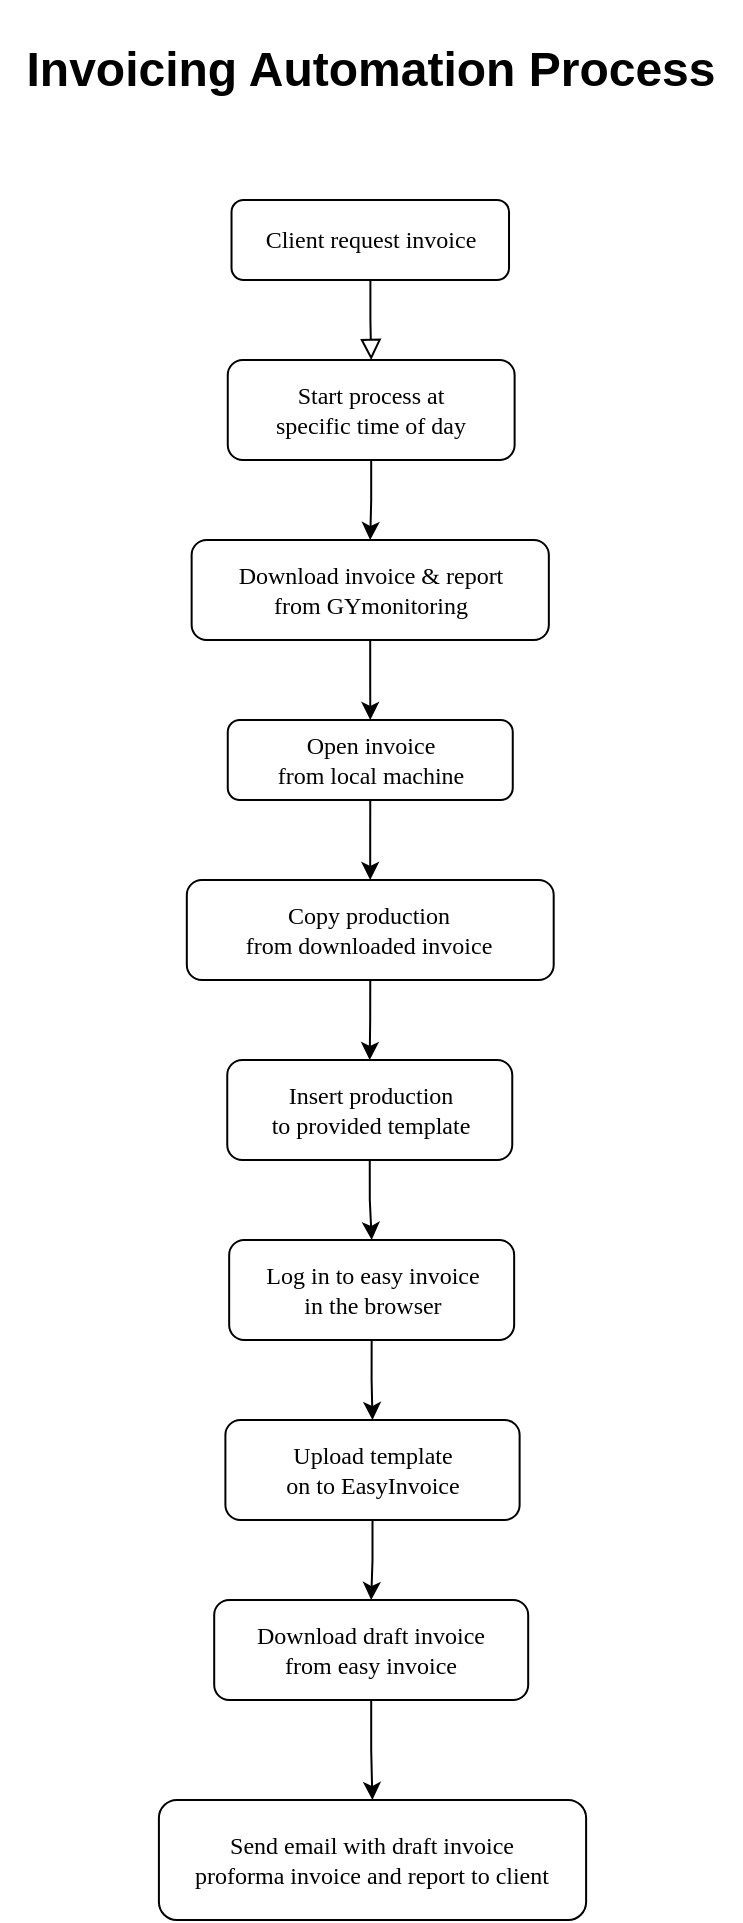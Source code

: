 <mxfile version="24.0.2" type="github">
  <diagram id="C5RBs43oDa-KdzZeNtuy" name="Page-1">
    <mxGraphModel dx="1877" dy="657" grid="1" gridSize="10" guides="1" tooltips="1" connect="1" arrows="1" fold="1" page="1" pageScale="1" pageWidth="827" pageHeight="1169" math="0" shadow="0">
      <root>
        <mxCell id="WIyWlLk6GJQsqaUBKTNV-0" />
        <mxCell id="WIyWlLk6GJQsqaUBKTNV-1" parent="WIyWlLk6GJQsqaUBKTNV-0" />
        <mxCell id="WIyWlLk6GJQsqaUBKTNV-2" value="" style="rounded=0;html=1;jettySize=auto;orthogonalLoop=1;fontSize=11;endArrow=block;endFill=0;endSize=8;strokeWidth=1;shadow=0;labelBackgroundColor=none;edgeStyle=orthogonalEdgeStyle;fontFamily=Times New Roman;fontColor=default;" parent="WIyWlLk6GJQsqaUBKTNV-1" source="WIyWlLk6GJQsqaUBKTNV-3" target="WIyWlLk6GJQsqaUBKTNV-12" edge="1">
          <mxGeometry relative="1" as="geometry">
            <mxPoint x="403.12" y="210.0" as="targetPoint" />
          </mxGeometry>
        </mxCell>
        <mxCell id="WIyWlLk6GJQsqaUBKTNV-3" value="Client request invoice" style="rounded=1;whiteSpace=wrap;html=1;fontSize=12;glass=0;strokeWidth=1;shadow=0;fontFamily=Times New Roman;labelBackgroundColor=none;" parent="WIyWlLk6GJQsqaUBKTNV-1" vertex="1">
          <mxGeometry x="333.76" y="100" width="138.75" height="40" as="geometry" />
        </mxCell>
        <mxCell id="2FDm5ahhGizcEzBvZWcj-9" style="edgeStyle=orthogonalEdgeStyle;rounded=0;orthogonalLoop=1;jettySize=auto;html=1;exitX=0.5;exitY=1;exitDx=0;exitDy=0;labelBackgroundColor=none;fontColor=default;" edge="1" parent="WIyWlLk6GJQsqaUBKTNV-1" source="WIyWlLk6GJQsqaUBKTNV-7" target="2FDm5ahhGizcEzBvZWcj-42">
          <mxGeometry relative="1" as="geometry">
            <mxPoint x="402.87" y="480" as="targetPoint" />
          </mxGeometry>
        </mxCell>
        <mxCell id="WIyWlLk6GJQsqaUBKTNV-7" value="&lt;div&gt;Open invoice&lt;/div&gt;&lt;div&gt;from local machine&lt;br&gt;&lt;/div&gt;" style="rounded=1;whiteSpace=wrap;html=1;fontSize=12;glass=0;strokeWidth=1;shadow=0;fontFamily=Times New Roman;labelBackgroundColor=none;" parent="WIyWlLk6GJQsqaUBKTNV-1" vertex="1">
          <mxGeometry x="331.88" y="360" width="142.5" height="40" as="geometry" />
        </mxCell>
        <mxCell id="2FDm5ahhGizcEzBvZWcj-12" style="edgeStyle=orthogonalEdgeStyle;rounded=0;orthogonalLoop=1;jettySize=auto;html=1;labelBackgroundColor=none;fontColor=default;" edge="1" parent="WIyWlLk6GJQsqaUBKTNV-1" source="2FDm5ahhGizcEzBvZWcj-39" target="WIyWlLk6GJQsqaUBKTNV-7">
          <mxGeometry relative="1" as="geometry">
            <mxPoint x="401.179" y="330" as="sourcePoint" />
          </mxGeometry>
        </mxCell>
        <mxCell id="2FDm5ahhGizcEzBvZWcj-41" style="edgeStyle=orthogonalEdgeStyle;rounded=0;orthogonalLoop=1;jettySize=auto;html=1;exitX=0.5;exitY=1;exitDx=0;exitDy=0;" edge="1" parent="WIyWlLk6GJQsqaUBKTNV-1" source="WIyWlLk6GJQsqaUBKTNV-12" target="2FDm5ahhGizcEzBvZWcj-39">
          <mxGeometry relative="1" as="geometry" />
        </mxCell>
        <mxCell id="WIyWlLk6GJQsqaUBKTNV-12" value="&lt;div&gt;Start process at&lt;/div&gt;&lt;div&gt;specific time of day&lt;/div&gt;" style="rounded=1;whiteSpace=wrap;html=1;fontSize=12;glass=0;strokeWidth=1;shadow=0;fontFamily=Times New Roman;labelBackgroundColor=none;" parent="WIyWlLk6GJQsqaUBKTNV-1" vertex="1">
          <mxGeometry x="331.88" y="180" width="143.43" height="50" as="geometry" />
        </mxCell>
        <mxCell id="2FDm5ahhGizcEzBvZWcj-15" style="edgeStyle=orthogonalEdgeStyle;rounded=0;orthogonalLoop=1;jettySize=auto;html=1;exitX=0.5;exitY=1;exitDx=0;exitDy=0;labelBackgroundColor=none;fontColor=default;" edge="1" parent="WIyWlLk6GJQsqaUBKTNV-1" source="2FDm5ahhGizcEzBvZWcj-10" target="2FDm5ahhGizcEzBvZWcj-11">
          <mxGeometry relative="1" as="geometry" />
        </mxCell>
        <mxCell id="2FDm5ahhGizcEzBvZWcj-10" value="Insert production&lt;br&gt;to provided template" style="rounded=1;whiteSpace=wrap;html=1;fontSize=12;glass=0;strokeWidth=1;shadow=0;fontFamily=Times New Roman;labelBackgroundColor=none;" vertex="1" parent="WIyWlLk6GJQsqaUBKTNV-1">
          <mxGeometry x="331.63" y="530" width="142.5" height="50" as="geometry" />
        </mxCell>
        <mxCell id="2FDm5ahhGizcEzBvZWcj-17" style="edgeStyle=orthogonalEdgeStyle;rounded=0;orthogonalLoop=1;jettySize=auto;html=1;labelBackgroundColor=none;fontColor=default;" edge="1" parent="WIyWlLk6GJQsqaUBKTNV-1" source="2FDm5ahhGizcEzBvZWcj-44" target="2FDm5ahhGizcEzBvZWcj-16">
          <mxGeometry relative="1" as="geometry">
            <mxPoint x="196.39" y="750" as="sourcePoint" />
          </mxGeometry>
        </mxCell>
        <mxCell id="2FDm5ahhGizcEzBvZWcj-45" style="edgeStyle=orthogonalEdgeStyle;rounded=0;orthogonalLoop=1;jettySize=auto;html=1;exitX=0.5;exitY=1;exitDx=0;exitDy=0;" edge="1" parent="WIyWlLk6GJQsqaUBKTNV-1" source="2FDm5ahhGizcEzBvZWcj-11" target="2FDm5ahhGizcEzBvZWcj-44">
          <mxGeometry relative="1" as="geometry" />
        </mxCell>
        <mxCell id="2FDm5ahhGizcEzBvZWcj-11" value="&lt;div&gt;Log in to easy invoice&lt;/div&gt;&lt;div&gt;in the browser&lt;br&gt;&lt;/div&gt;" style="rounded=1;whiteSpace=wrap;html=1;fontSize=12;glass=0;strokeWidth=1;shadow=0;fontFamily=Times New Roman;labelBackgroundColor=none;" vertex="1" parent="WIyWlLk6GJQsqaUBKTNV-1">
          <mxGeometry x="332.58" y="620" width="142.5" height="50" as="geometry" />
        </mxCell>
        <mxCell id="2FDm5ahhGizcEzBvZWcj-13" value="&lt;h1&gt;Invoicing Automation Process&lt;/h1&gt;" style="text;html=1;align=center;verticalAlign=middle;resizable=0;points=[];autosize=1;strokeColor=none;fillColor=none;labelBackgroundColor=none;" vertex="1" parent="WIyWlLk6GJQsqaUBKTNV-1">
          <mxGeometry x="218.13" width="370" height="70" as="geometry" />
        </mxCell>
        <mxCell id="2FDm5ahhGizcEzBvZWcj-48" value="" style="edgeStyle=orthogonalEdgeStyle;rounded=0;orthogonalLoop=1;jettySize=auto;html=1;" edge="1" parent="WIyWlLk6GJQsqaUBKTNV-1" source="2FDm5ahhGizcEzBvZWcj-16" target="2FDm5ahhGizcEzBvZWcj-47">
          <mxGeometry relative="1" as="geometry" />
        </mxCell>
        <mxCell id="2FDm5ahhGizcEzBvZWcj-16" value="Download draft invoice&lt;br&gt;from easy invoice" style="rounded=1;whiteSpace=wrap;html=1;fontSize=12;glass=0;strokeWidth=1;shadow=0;fontFamily=Times New Roman;labelBackgroundColor=none;" vertex="1" parent="WIyWlLk6GJQsqaUBKTNV-1">
          <mxGeometry x="325.1" y="800" width="156.99" height="50" as="geometry" />
        </mxCell>
        <mxCell id="2FDm5ahhGizcEzBvZWcj-39" value="&lt;div&gt;Download invoice &amp;amp; report&lt;br&gt;from GYmonitoring&lt;br&gt;&lt;/div&gt;" style="rounded=1;whiteSpace=wrap;html=1;fontSize=12;glass=0;strokeWidth=1;shadow=0;fontFamily=Times New Roman;labelBackgroundColor=none;" vertex="1" parent="WIyWlLk6GJQsqaUBKTNV-1">
          <mxGeometry x="313.82" y="270" width="178.6" height="50" as="geometry" />
        </mxCell>
        <mxCell id="2FDm5ahhGizcEzBvZWcj-43" style="edgeStyle=orthogonalEdgeStyle;rounded=0;orthogonalLoop=1;jettySize=auto;html=1;exitX=0.5;exitY=1;exitDx=0;exitDy=0;" edge="1" parent="WIyWlLk6GJQsqaUBKTNV-1" source="2FDm5ahhGizcEzBvZWcj-42" target="2FDm5ahhGizcEzBvZWcj-10">
          <mxGeometry relative="1" as="geometry" />
        </mxCell>
        <mxCell id="2FDm5ahhGizcEzBvZWcj-42" value="&lt;div&gt;Copy production&lt;/div&gt;&lt;div&gt;from downloaded invoice&lt;br&gt;&lt;/div&gt;" style="rounded=1;whiteSpace=wrap;html=1;fontSize=12;glass=0;strokeWidth=1;shadow=0;fontFamily=Times New Roman;labelBackgroundColor=none;" vertex="1" parent="WIyWlLk6GJQsqaUBKTNV-1">
          <mxGeometry x="311.41" y="440" width="183.44" height="50" as="geometry" />
        </mxCell>
        <mxCell id="2FDm5ahhGizcEzBvZWcj-44" value="&lt;div&gt;Upload template&lt;/div&gt;&lt;div&gt;on to EasyInvoice &lt;/div&gt;" style="rounded=1;whiteSpace=wrap;html=1;fontSize=12;glass=0;strokeWidth=1;shadow=0;fontFamily=Times New Roman;labelBackgroundColor=none;" vertex="1" parent="WIyWlLk6GJQsqaUBKTNV-1">
          <mxGeometry x="330.7" y="710" width="147.11" height="50" as="geometry" />
        </mxCell>
        <mxCell id="2FDm5ahhGizcEzBvZWcj-47" value="Send email with&amp;nbsp;draft invoice&lt;br&gt;proforma invoice and report to client" style="whiteSpace=wrap;html=1;fontFamily=Times New Roman;rounded=1;glass=0;strokeWidth=1;shadow=0;labelBackgroundColor=none;" vertex="1" parent="WIyWlLk6GJQsqaUBKTNV-1">
          <mxGeometry x="297.45" y="900" width="213.61" height="60" as="geometry" />
        </mxCell>
      </root>
    </mxGraphModel>
  </diagram>
</mxfile>
